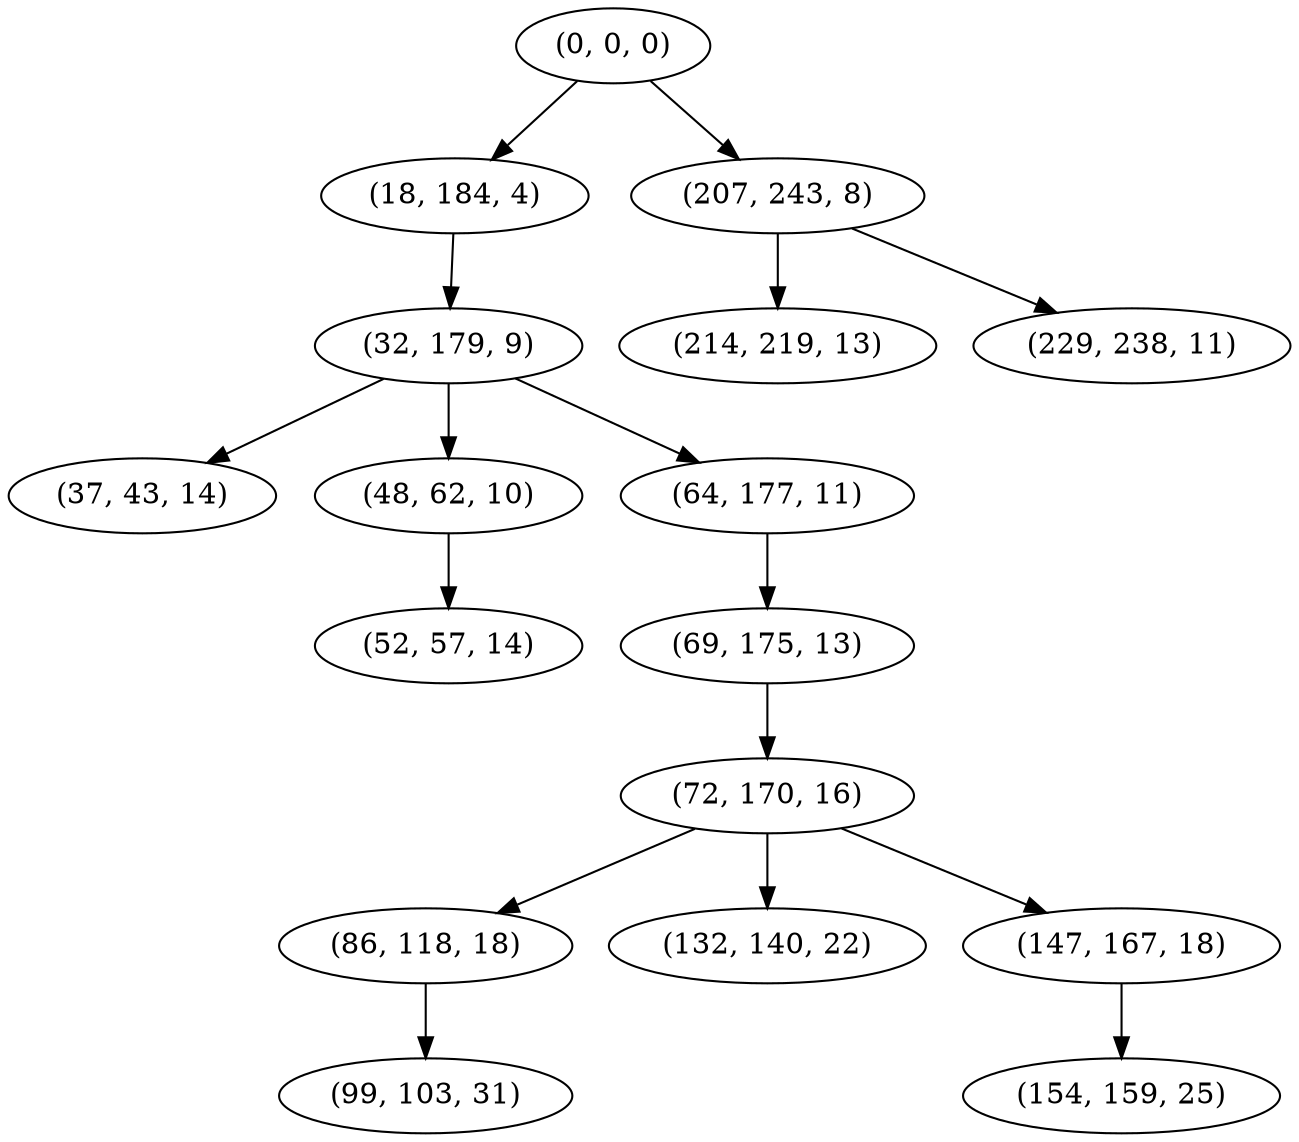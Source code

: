 digraph tree {
    "(0, 0, 0)";
    "(18, 184, 4)";
    "(32, 179, 9)";
    "(37, 43, 14)";
    "(48, 62, 10)";
    "(52, 57, 14)";
    "(64, 177, 11)";
    "(69, 175, 13)";
    "(72, 170, 16)";
    "(86, 118, 18)";
    "(99, 103, 31)";
    "(132, 140, 22)";
    "(147, 167, 18)";
    "(154, 159, 25)";
    "(207, 243, 8)";
    "(214, 219, 13)";
    "(229, 238, 11)";
    "(0, 0, 0)" -> "(18, 184, 4)";
    "(0, 0, 0)" -> "(207, 243, 8)";
    "(18, 184, 4)" -> "(32, 179, 9)";
    "(32, 179, 9)" -> "(37, 43, 14)";
    "(32, 179, 9)" -> "(48, 62, 10)";
    "(32, 179, 9)" -> "(64, 177, 11)";
    "(48, 62, 10)" -> "(52, 57, 14)";
    "(64, 177, 11)" -> "(69, 175, 13)";
    "(69, 175, 13)" -> "(72, 170, 16)";
    "(72, 170, 16)" -> "(86, 118, 18)";
    "(72, 170, 16)" -> "(132, 140, 22)";
    "(72, 170, 16)" -> "(147, 167, 18)";
    "(86, 118, 18)" -> "(99, 103, 31)";
    "(147, 167, 18)" -> "(154, 159, 25)";
    "(207, 243, 8)" -> "(214, 219, 13)";
    "(207, 243, 8)" -> "(229, 238, 11)";
}
